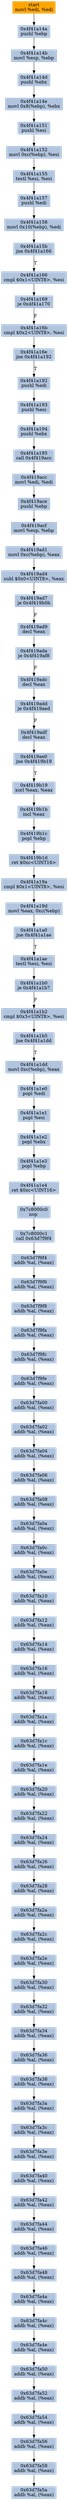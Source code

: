 digraph G {
node[shape=rectangle,style=filled,fillcolor=lightsteelblue,color=lightsteelblue]
bgcolor="transparent"
a0x4f41a148movl_edi_edi[label="start\nmovl %edi, %edi",color="lightgrey",fillcolor="orange"];
a0x4f41a14apushl_ebp[label="0x4f41a14a\npushl %ebp"];
a0x4f41a14bmovl_esp_ebp[label="0x4f41a14b\nmovl %esp, %ebp"];
a0x4f41a14dpushl_ebx[label="0x4f41a14d\npushl %ebx"];
a0x4f41a14emovl_0x8ebp__ebx[label="0x4f41a14e\nmovl 0x8(%ebp), %ebx"];
a0x4f41a151pushl_esi[label="0x4f41a151\npushl %esi"];
a0x4f41a152movl_0xcebp__esi[label="0x4f41a152\nmovl 0xc(%ebp), %esi"];
a0x4f41a155testl_esi_esi[label="0x4f41a155\ntestl %esi, %esi"];
a0x4f41a157pushl_edi[label="0x4f41a157\npushl %edi"];
a0x4f41a158movl_0x10ebp__edi[label="0x4f41a158\nmovl 0x10(%ebp), %edi"];
a0x4f41a15bjne_0x4f41a166[label="0x4f41a15b\njne 0x4f41a166"];
a0x4f41a166cmpl_0x1UINT8_esi[label="0x4f41a166\ncmpl $0x1<UINT8>, %esi"];
a0x4f41a169je_0x4f41a170[label="0x4f41a169\nje 0x4f41a170"];
a0x4f41a16bcmpl_0x2UINT8_esi[label="0x4f41a16b\ncmpl $0x2<UINT8>, %esi"];
a0x4f41a16ejne_0x4f41a192[label="0x4f41a16e\njne 0x4f41a192"];
a0x4f41a192pushl_edi[label="0x4f41a192\npushl %edi"];
a0x4f41a193pushl_esi[label="0x4f41a193\npushl %esi"];
a0x4f41a194pushl_ebx[label="0x4f41a194\npushl %ebx"];
a0x4f41a195call_0x4f419acc[label="0x4f41a195\ncall 0x4f419acc"];
a0x4f419accmovl_edi_edi[label="0x4f419acc\nmovl %edi, %edi"];
a0x4f419acepushl_ebp[label="0x4f419ace\npushl %ebp"];
a0x4f419acfmovl_esp_ebp[label="0x4f419acf\nmovl %esp, %ebp"];
a0x4f419ad1movl_0xcebp__eax[label="0x4f419ad1\nmovl 0xc(%ebp), %eax"];
a0x4f419ad4subl_0x0UINT8_eax[label="0x4f419ad4\nsubl $0x0<UINT8>, %eax"];
a0x4f419ad7je_0x4f419b0b[label="0x4f419ad7\nje 0x4f419b0b"];
a0x4f419ad9decl_eax[label="0x4f419ad9\ndecl %eax"];
a0x4f419adaje_0x4f419af8[label="0x4f419ada\nje 0x4f419af8"];
a0x4f419adcdecl_eax[label="0x4f419adc\ndecl %eax"];
a0x4f419addje_0x4f419aed[label="0x4f419add\nje 0x4f419aed"];
a0x4f419adfdecl_eax[label="0x4f419adf\ndecl %eax"];
a0x4f419ae0jne_0x4f419b19[label="0x4f419ae0\njne 0x4f419b19"];
a0x4f419b19xorl_eax_eax[label="0x4f419b19\nxorl %eax, %eax"];
a0x4f419b1bincl_eax[label="0x4f419b1b\nincl %eax"];
a0x4f419b1cpopl_ebp[label="0x4f419b1c\npopl %ebp"];
a0x4f419b1dret_0xcUINT16[label="0x4f419b1d\nret $0xc<UINT16>"];
a0x4f41a19acmpl_0x1UINT8_esi[label="0x4f41a19a\ncmpl $0x1<UINT8>, %esi"];
a0x4f41a19dmovl_eax_0xcebp_[label="0x4f41a19d\nmovl %eax, 0xc(%ebp)"];
a0x4f41a1a0jne_0x4f41a1ae[label="0x4f41a1a0\njne 0x4f41a1ae"];
a0x4f41a1aetestl_esi_esi[label="0x4f41a1ae\ntestl %esi, %esi"];
a0x4f41a1b0je_0x4f41a1b7[label="0x4f41a1b0\nje 0x4f41a1b7"];
a0x4f41a1b2cmpl_0x3UINT8_esi[label="0x4f41a1b2\ncmpl $0x3<UINT8>, %esi"];
a0x4f41a1b5jne_0x4f41a1dd[label="0x4f41a1b5\njne 0x4f41a1dd"];
a0x4f41a1ddmovl_0xcebp__eax[label="0x4f41a1dd\nmovl 0xc(%ebp), %eax"];
a0x4f41a1e0popl_edi[label="0x4f41a1e0\npopl %edi"];
a0x4f41a1e1popl_esi[label="0x4f41a1e1\npopl %esi"];
a0x4f41a1e2popl_ebx[label="0x4f41a1e2\npopl %ebx"];
a0x4f41a1e3popl_ebp[label="0x4f41a1e3\npopl %ebp"];
a0x4f41a1e4ret_0xcUINT16[label="0x4f41a1e4\nret $0xc<UINT16>"];
a0x7c8000c0nop_[label="0x7c8000c0\nnop "];
a0x7c8000c1call_0x63d7f9f4[label="0x7c8000c1\ncall 0x63d7f9f4"];
a0x63d7f9f4addb_al_eax_[label="0x63d7f9f4\naddb %al, (%eax)"];
a0x63d7f9f6addb_al_eax_[label="0x63d7f9f6\naddb %al, (%eax)"];
a0x63d7f9f8addb_al_eax_[label="0x63d7f9f8\naddb %al, (%eax)"];
a0x63d7f9faaddb_al_eax_[label="0x63d7f9fa\naddb %al, (%eax)"];
a0x63d7f9fcaddb_al_eax_[label="0x63d7f9fc\naddb %al, (%eax)"];
a0x63d7f9feaddb_al_eax_[label="0x63d7f9fe\naddb %al, (%eax)"];
a0x63d7fa00addb_al_eax_[label="0x63d7fa00\naddb %al, (%eax)"];
a0x63d7fa02addb_al_eax_[label="0x63d7fa02\naddb %al, (%eax)"];
a0x63d7fa04addb_al_eax_[label="0x63d7fa04\naddb %al, (%eax)"];
a0x63d7fa06addb_al_eax_[label="0x63d7fa06\naddb %al, (%eax)"];
a0x63d7fa08addb_al_eax_[label="0x63d7fa08\naddb %al, (%eax)"];
a0x63d7fa0aaddb_al_eax_[label="0x63d7fa0a\naddb %al, (%eax)"];
a0x63d7fa0caddb_al_eax_[label="0x63d7fa0c\naddb %al, (%eax)"];
a0x63d7fa0eaddb_al_eax_[label="0x63d7fa0e\naddb %al, (%eax)"];
a0x63d7fa10addb_al_eax_[label="0x63d7fa10\naddb %al, (%eax)"];
a0x63d7fa12addb_al_eax_[label="0x63d7fa12\naddb %al, (%eax)"];
a0x63d7fa14addb_al_eax_[label="0x63d7fa14\naddb %al, (%eax)"];
a0x63d7fa16addb_al_eax_[label="0x63d7fa16\naddb %al, (%eax)"];
a0x63d7fa18addb_al_eax_[label="0x63d7fa18\naddb %al, (%eax)"];
a0x63d7fa1aaddb_al_eax_[label="0x63d7fa1a\naddb %al, (%eax)"];
a0x63d7fa1caddb_al_eax_[label="0x63d7fa1c\naddb %al, (%eax)"];
a0x63d7fa1eaddb_al_eax_[label="0x63d7fa1e\naddb %al, (%eax)"];
a0x63d7fa20addb_al_eax_[label="0x63d7fa20\naddb %al, (%eax)"];
a0x63d7fa22addb_al_eax_[label="0x63d7fa22\naddb %al, (%eax)"];
a0x63d7fa24addb_al_eax_[label="0x63d7fa24\naddb %al, (%eax)"];
a0x63d7fa26addb_al_eax_[label="0x63d7fa26\naddb %al, (%eax)"];
a0x63d7fa28addb_al_eax_[label="0x63d7fa28\naddb %al, (%eax)"];
a0x63d7fa2aaddb_al_eax_[label="0x63d7fa2a\naddb %al, (%eax)"];
a0x63d7fa2caddb_al_eax_[label="0x63d7fa2c\naddb %al, (%eax)"];
a0x63d7fa2eaddb_al_eax_[label="0x63d7fa2e\naddb %al, (%eax)"];
a0x63d7fa30addb_al_eax_[label="0x63d7fa30\naddb %al, (%eax)"];
a0x63d7fa32addb_al_eax_[label="0x63d7fa32\naddb %al, (%eax)"];
a0x63d7fa34addb_al_eax_[label="0x63d7fa34\naddb %al, (%eax)"];
a0x63d7fa36addb_al_eax_[label="0x63d7fa36\naddb %al, (%eax)"];
a0x63d7fa38addb_al_eax_[label="0x63d7fa38\naddb %al, (%eax)"];
a0x63d7fa3aaddb_al_eax_[label="0x63d7fa3a\naddb %al, (%eax)"];
a0x63d7fa3caddb_al_eax_[label="0x63d7fa3c\naddb %al, (%eax)"];
a0x63d7fa3eaddb_al_eax_[label="0x63d7fa3e\naddb %al, (%eax)"];
a0x63d7fa40addb_al_eax_[label="0x63d7fa40\naddb %al, (%eax)"];
a0x63d7fa42addb_al_eax_[label="0x63d7fa42\naddb %al, (%eax)"];
a0x63d7fa44addb_al_eax_[label="0x63d7fa44\naddb %al, (%eax)"];
a0x63d7fa46addb_al_eax_[label="0x63d7fa46\naddb %al, (%eax)"];
a0x63d7fa48addb_al_eax_[label="0x63d7fa48\naddb %al, (%eax)"];
a0x63d7fa4aaddb_al_eax_[label="0x63d7fa4a\naddb %al, (%eax)"];
a0x63d7fa4caddb_al_eax_[label="0x63d7fa4c\naddb %al, (%eax)"];
a0x63d7fa4eaddb_al_eax_[label="0x63d7fa4e\naddb %al, (%eax)"];
a0x63d7fa50addb_al_eax_[label="0x63d7fa50\naddb %al, (%eax)"];
a0x63d7fa52addb_al_eax_[label="0x63d7fa52\naddb %al, (%eax)"];
a0x63d7fa54addb_al_eax_[label="0x63d7fa54\naddb %al, (%eax)"];
a0x63d7fa56addb_al_eax_[label="0x63d7fa56\naddb %al, (%eax)"];
a0x63d7fa58addb_al_eax_[label="0x63d7fa58\naddb %al, (%eax)"];
a0x63d7fa5aaddb_al_eax_[label="0x63d7fa5a\naddb %al, (%eax)"];
a0x4f41a148movl_edi_edi -> a0x4f41a14apushl_ebp [color="#000000"];
a0x4f41a14apushl_ebp -> a0x4f41a14bmovl_esp_ebp [color="#000000"];
a0x4f41a14bmovl_esp_ebp -> a0x4f41a14dpushl_ebx [color="#000000"];
a0x4f41a14dpushl_ebx -> a0x4f41a14emovl_0x8ebp__ebx [color="#000000"];
a0x4f41a14emovl_0x8ebp__ebx -> a0x4f41a151pushl_esi [color="#000000"];
a0x4f41a151pushl_esi -> a0x4f41a152movl_0xcebp__esi [color="#000000"];
a0x4f41a152movl_0xcebp__esi -> a0x4f41a155testl_esi_esi [color="#000000"];
a0x4f41a155testl_esi_esi -> a0x4f41a157pushl_edi [color="#000000"];
a0x4f41a157pushl_edi -> a0x4f41a158movl_0x10ebp__edi [color="#000000"];
a0x4f41a158movl_0x10ebp__edi -> a0x4f41a15bjne_0x4f41a166 [color="#000000"];
a0x4f41a15bjne_0x4f41a166 -> a0x4f41a166cmpl_0x1UINT8_esi [color="#000000",label="T"];
a0x4f41a166cmpl_0x1UINT8_esi -> a0x4f41a169je_0x4f41a170 [color="#000000"];
a0x4f41a169je_0x4f41a170 -> a0x4f41a16bcmpl_0x2UINT8_esi [color="#000000",label="F"];
a0x4f41a16bcmpl_0x2UINT8_esi -> a0x4f41a16ejne_0x4f41a192 [color="#000000"];
a0x4f41a16ejne_0x4f41a192 -> a0x4f41a192pushl_edi [color="#000000",label="T"];
a0x4f41a192pushl_edi -> a0x4f41a193pushl_esi [color="#000000"];
a0x4f41a193pushl_esi -> a0x4f41a194pushl_ebx [color="#000000"];
a0x4f41a194pushl_ebx -> a0x4f41a195call_0x4f419acc [color="#000000"];
a0x4f41a195call_0x4f419acc -> a0x4f419accmovl_edi_edi [color="#000000"];
a0x4f419accmovl_edi_edi -> a0x4f419acepushl_ebp [color="#000000"];
a0x4f419acepushl_ebp -> a0x4f419acfmovl_esp_ebp [color="#000000"];
a0x4f419acfmovl_esp_ebp -> a0x4f419ad1movl_0xcebp__eax [color="#000000"];
a0x4f419ad1movl_0xcebp__eax -> a0x4f419ad4subl_0x0UINT8_eax [color="#000000"];
a0x4f419ad4subl_0x0UINT8_eax -> a0x4f419ad7je_0x4f419b0b [color="#000000"];
a0x4f419ad7je_0x4f419b0b -> a0x4f419ad9decl_eax [color="#000000",label="F"];
a0x4f419ad9decl_eax -> a0x4f419adaje_0x4f419af8 [color="#000000"];
a0x4f419adaje_0x4f419af8 -> a0x4f419adcdecl_eax [color="#000000",label="F"];
a0x4f419adcdecl_eax -> a0x4f419addje_0x4f419aed [color="#000000"];
a0x4f419addje_0x4f419aed -> a0x4f419adfdecl_eax [color="#000000",label="F"];
a0x4f419adfdecl_eax -> a0x4f419ae0jne_0x4f419b19 [color="#000000"];
a0x4f419ae0jne_0x4f419b19 -> a0x4f419b19xorl_eax_eax [color="#000000",label="T"];
a0x4f419b19xorl_eax_eax -> a0x4f419b1bincl_eax [color="#000000"];
a0x4f419b1bincl_eax -> a0x4f419b1cpopl_ebp [color="#000000"];
a0x4f419b1cpopl_ebp -> a0x4f419b1dret_0xcUINT16 [color="#000000"];
a0x4f419b1dret_0xcUINT16 -> a0x4f41a19acmpl_0x1UINT8_esi [color="#000000"];
a0x4f41a19acmpl_0x1UINT8_esi -> a0x4f41a19dmovl_eax_0xcebp_ [color="#000000"];
a0x4f41a19dmovl_eax_0xcebp_ -> a0x4f41a1a0jne_0x4f41a1ae [color="#000000"];
a0x4f41a1a0jne_0x4f41a1ae -> a0x4f41a1aetestl_esi_esi [color="#000000",label="T"];
a0x4f41a1aetestl_esi_esi -> a0x4f41a1b0je_0x4f41a1b7 [color="#000000"];
a0x4f41a1b0je_0x4f41a1b7 -> a0x4f41a1b2cmpl_0x3UINT8_esi [color="#000000",label="F"];
a0x4f41a1b2cmpl_0x3UINT8_esi -> a0x4f41a1b5jne_0x4f41a1dd [color="#000000"];
a0x4f41a1b5jne_0x4f41a1dd -> a0x4f41a1ddmovl_0xcebp__eax [color="#000000",label="T"];
a0x4f41a1ddmovl_0xcebp__eax -> a0x4f41a1e0popl_edi [color="#000000"];
a0x4f41a1e0popl_edi -> a0x4f41a1e1popl_esi [color="#000000"];
a0x4f41a1e1popl_esi -> a0x4f41a1e2popl_ebx [color="#000000"];
a0x4f41a1e2popl_ebx -> a0x4f41a1e3popl_ebp [color="#000000"];
a0x4f41a1e3popl_ebp -> a0x4f41a1e4ret_0xcUINT16 [color="#000000"];
a0x4f41a1e4ret_0xcUINT16 -> a0x7c8000c0nop_ [color="#000000"];
a0x7c8000c0nop_ -> a0x7c8000c1call_0x63d7f9f4 [color="#000000"];
a0x7c8000c1call_0x63d7f9f4 -> a0x63d7f9f4addb_al_eax_ [color="#000000"];
a0x63d7f9f4addb_al_eax_ -> a0x63d7f9f6addb_al_eax_ [color="#000000"];
a0x63d7f9f6addb_al_eax_ -> a0x63d7f9f8addb_al_eax_ [color="#000000"];
a0x63d7f9f8addb_al_eax_ -> a0x63d7f9faaddb_al_eax_ [color="#000000"];
a0x63d7f9faaddb_al_eax_ -> a0x63d7f9fcaddb_al_eax_ [color="#000000"];
a0x63d7f9fcaddb_al_eax_ -> a0x63d7f9feaddb_al_eax_ [color="#000000"];
a0x63d7f9feaddb_al_eax_ -> a0x63d7fa00addb_al_eax_ [color="#000000"];
a0x63d7fa00addb_al_eax_ -> a0x63d7fa02addb_al_eax_ [color="#000000"];
a0x63d7fa02addb_al_eax_ -> a0x63d7fa04addb_al_eax_ [color="#000000"];
a0x63d7fa04addb_al_eax_ -> a0x63d7fa06addb_al_eax_ [color="#000000"];
a0x63d7fa06addb_al_eax_ -> a0x63d7fa08addb_al_eax_ [color="#000000"];
a0x63d7fa08addb_al_eax_ -> a0x63d7fa0aaddb_al_eax_ [color="#000000"];
a0x63d7fa0aaddb_al_eax_ -> a0x63d7fa0caddb_al_eax_ [color="#000000"];
a0x63d7fa0caddb_al_eax_ -> a0x63d7fa0eaddb_al_eax_ [color="#000000"];
a0x63d7fa0eaddb_al_eax_ -> a0x63d7fa10addb_al_eax_ [color="#000000"];
a0x63d7fa10addb_al_eax_ -> a0x63d7fa12addb_al_eax_ [color="#000000"];
a0x63d7fa12addb_al_eax_ -> a0x63d7fa14addb_al_eax_ [color="#000000"];
a0x63d7fa14addb_al_eax_ -> a0x63d7fa16addb_al_eax_ [color="#000000"];
a0x63d7fa16addb_al_eax_ -> a0x63d7fa18addb_al_eax_ [color="#000000"];
a0x63d7fa18addb_al_eax_ -> a0x63d7fa1aaddb_al_eax_ [color="#000000"];
a0x63d7fa1aaddb_al_eax_ -> a0x63d7fa1caddb_al_eax_ [color="#000000"];
a0x63d7fa1caddb_al_eax_ -> a0x63d7fa1eaddb_al_eax_ [color="#000000"];
a0x63d7fa1eaddb_al_eax_ -> a0x63d7fa20addb_al_eax_ [color="#000000"];
a0x63d7fa20addb_al_eax_ -> a0x63d7fa22addb_al_eax_ [color="#000000"];
a0x63d7fa22addb_al_eax_ -> a0x63d7fa24addb_al_eax_ [color="#000000"];
a0x63d7fa24addb_al_eax_ -> a0x63d7fa26addb_al_eax_ [color="#000000"];
a0x63d7fa26addb_al_eax_ -> a0x63d7fa28addb_al_eax_ [color="#000000"];
a0x63d7fa28addb_al_eax_ -> a0x63d7fa2aaddb_al_eax_ [color="#000000"];
a0x63d7fa2aaddb_al_eax_ -> a0x63d7fa2caddb_al_eax_ [color="#000000"];
a0x63d7fa2caddb_al_eax_ -> a0x63d7fa2eaddb_al_eax_ [color="#000000"];
a0x63d7fa2eaddb_al_eax_ -> a0x63d7fa30addb_al_eax_ [color="#000000"];
a0x63d7fa30addb_al_eax_ -> a0x63d7fa32addb_al_eax_ [color="#000000"];
a0x63d7fa32addb_al_eax_ -> a0x63d7fa34addb_al_eax_ [color="#000000"];
a0x63d7fa34addb_al_eax_ -> a0x63d7fa36addb_al_eax_ [color="#000000"];
a0x63d7fa36addb_al_eax_ -> a0x63d7fa38addb_al_eax_ [color="#000000"];
a0x63d7fa38addb_al_eax_ -> a0x63d7fa3aaddb_al_eax_ [color="#000000"];
a0x63d7fa3aaddb_al_eax_ -> a0x63d7fa3caddb_al_eax_ [color="#000000"];
a0x63d7fa3caddb_al_eax_ -> a0x63d7fa3eaddb_al_eax_ [color="#000000"];
a0x63d7fa3eaddb_al_eax_ -> a0x63d7fa40addb_al_eax_ [color="#000000"];
a0x63d7fa40addb_al_eax_ -> a0x63d7fa42addb_al_eax_ [color="#000000"];
a0x63d7fa42addb_al_eax_ -> a0x63d7fa44addb_al_eax_ [color="#000000"];
a0x63d7fa44addb_al_eax_ -> a0x63d7fa46addb_al_eax_ [color="#000000"];
a0x63d7fa46addb_al_eax_ -> a0x63d7fa48addb_al_eax_ [color="#000000"];
a0x63d7fa48addb_al_eax_ -> a0x63d7fa4aaddb_al_eax_ [color="#000000"];
a0x63d7fa4aaddb_al_eax_ -> a0x63d7fa4caddb_al_eax_ [color="#000000"];
a0x63d7fa4caddb_al_eax_ -> a0x63d7fa4eaddb_al_eax_ [color="#000000"];
a0x63d7fa4eaddb_al_eax_ -> a0x63d7fa50addb_al_eax_ [color="#000000"];
a0x63d7fa50addb_al_eax_ -> a0x63d7fa52addb_al_eax_ [color="#000000"];
a0x63d7fa52addb_al_eax_ -> a0x63d7fa54addb_al_eax_ [color="#000000"];
a0x63d7fa54addb_al_eax_ -> a0x63d7fa56addb_al_eax_ [color="#000000"];
a0x63d7fa56addb_al_eax_ -> a0x63d7fa58addb_al_eax_ [color="#000000"];
a0x63d7fa58addb_al_eax_ -> a0x63d7fa5aaddb_al_eax_ [color="#000000"];
}
